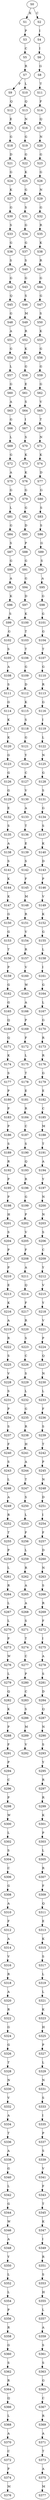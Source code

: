 strict digraph  {
	S0 -> S1 [ label = K ];
	S0 -> S2 [ label = C ];
	S1 -> S3 [ label = P ];
	S2 -> S4 [ label = I ];
	S3 -> S5 [ label = C ];
	S4 -> S6 [ label = I ];
	S5 -> S7 [ label = R ];
	S6 -> S8 [ label = G ];
	S7 -> S9 [ label = P ];
	S7 -> S10 [ label = L ];
	S8 -> S11 [ label = T ];
	S9 -> S12 [ label = Q ];
	S10 -> S13 [ label = Q ];
	S11 -> S14 [ label = F ];
	S12 -> S15 [ label = E ];
	S13 -> S16 [ label = N ];
	S14 -> S17 [ label = Q ];
	S15 -> S18 [ label = G ];
	S16 -> S19 [ label = G ];
	S17 -> S20 [ label = N ];
	S18 -> S21 [ label = D ];
	S19 -> S22 [ label = G ];
	S20 -> S23 [ label = G ];
	S21 -> S24 [ label = G ];
	S22 -> S25 [ label = K ];
	S23 -> S26 [ label = G ];
	S24 -> S27 [ label = K ];
	S25 -> S28 [ label = G ];
	S26 -> S29 [ label = N ];
	S27 -> S30 [ label = G ];
	S28 -> S31 [ label = S ];
	S29 -> S32 [ label = G ];
	S30 -> S33 [ label = S ];
	S31 -> S34 [ label = G ];
	S32 -> S35 [ label = R ];
	S33 -> S36 [ label = G ];
	S34 -> S37 [ label = G ];
	S35 -> S38 [ label = K ];
	S36 -> S39 [ label = S ];
	S37 -> S40 [ label = S ];
	S38 -> S41 [ label = R ];
	S39 -> S42 [ label = G ];
	S40 -> S43 [ label = G ];
	S41 -> S44 [ label = G ];
	S42 -> S45 [ label = Q ];
	S43 -> S46 [ label = S ];
	S44 -> S47 [ label = G ];
	S45 -> S48 [ label = G ];
	S46 -> S49 [ label = M ];
	S47 -> S50 [ label = S ];
	S48 -> S51 [ label = A ];
	S49 -> S52 [ label = R ];
	S50 -> S53 [ label = K ];
	S51 -> S54 [ label = G ];
	S52 -> S55 [ label = K ];
	S53 -> S56 [ label = G ];
	S54 -> S57 [ label = L ];
	S55 -> S58 [ label = G ];
	S56 -> S59 [ label = G ];
	S57 -> S60 [ label = G ];
	S58 -> S61 [ label = E ];
	S59 -> S62 [ label = G ];
	S60 -> S63 [ label = A ];
	S61 -> S64 [ label = S ];
	S62 -> S65 [ label = V ];
	S63 -> S66 [ label = G ];
	S64 -> S67 [ label = I ];
	S65 -> S68 [ label = T ];
	S66 -> S69 [ label = L ];
	S67 -> S70 [ label = S ];
	S68 -> S71 [ label = N ];
	S69 -> S72 [ label = G ];
	S70 -> S73 [ label = K ];
	S71 -> S74 [ label = K ];
	S72 -> S75 [ label = A ];
	S73 -> S76 [ label = K ];
	S74 -> S77 [ label = D ];
	S75 -> S78 [ label = G ];
	S76 -> S79 [ label = G ];
	S77 -> S80 [ label = G ];
	S78 -> S81 [ label = L ];
	S79 -> S82 [ label = G ];
	S80 -> S83 [ label = S ];
	S81 -> S84 [ label = G ];
	S82 -> S85 [ label = D ];
	S83 -> S86 [ label = S ];
	S84 -> S87 [ label = S ];
	S85 -> S88 [ label = P ];
	S86 -> S89 [ label = G ];
	S87 -> S90 [ label = G ];
	S88 -> S91 [ label = G ];
	S89 -> S92 [ label = S ];
	S90 -> S93 [ label = A ];
	S91 -> S94 [ label = G ];
	S92 -> S95 [ label = A ];
	S93 -> S96 [ label = K ];
	S94 -> S97 [ label = D ];
	S95 -> S98 [ label = G ];
	S96 -> S99 [ label = S ];
	S97 -> S100 [ label = K ];
	S98 -> S101 [ label = G ];
	S99 -> S102 [ label = G ];
	S100 -> S103 [ label = T ];
	S101 -> S104 [ label = G ];
	S102 -> S105 [ label = S ];
	S103 -> S106 [ label = T ];
	S104 -> S107 [ label = T ];
	S105 -> S108 [ label = A ];
	S106 -> S109 [ label = G ];
	S107 -> S110 [ label = G ];
	S108 -> S111 [ label = S ];
	S109 -> S112 [ label = D ];
	S110 -> S113 [ label = R ];
	S111 -> S114 [ label = G ];
	S112 -> S115 [ label = K ];
	S113 -> S116 [ label = G ];
	S114 -> S117 [ label = K ];
	S115 -> S118 [ label = S ];
	S116 -> S119 [ label = I ];
	S117 -> S120 [ label = K ];
	S118 -> S121 [ label = G ];
	S119 -> S122 [ label = L ];
	S120 -> S123 [ label = G ];
	S121 -> S124 [ label = Y ];
	S122 -> S125 [ label = N ];
	S123 -> S126 [ label = G ];
	S124 -> S127 [ label = C ];
	S125 -> S128 [ label = G ];
	S126 -> S129 [ label = G ];
	S127 -> S130 [ label = V ];
	S128 -> S131 [ label = S ];
	S129 -> S132 [ label = E ];
	S130 -> S133 [ label = A ];
	S131 -> S134 [ label = G ];
	S132 -> S135 [ label = S ];
	S133 -> S136 [ label = T ];
	S134 -> S137 [ label = S ];
	S135 -> S138 [ label = A ];
	S136 -> S139 [ label = E ];
	S137 -> S140 [ label = K ];
	S138 -> S141 [ label = S ];
	S139 -> S142 [ label = S ];
	S140 -> S143 [ label = D ];
	S141 -> S144 [ label = K ];
	S142 -> S145 [ label = F ];
	S143 -> S146 [ label = P ];
	S144 -> S147 [ label = K ];
	S145 -> S148 [ label = M ];
	S146 -> S149 [ label = V ];
	S147 -> S150 [ label = G ];
	S148 -> S151 [ label = R ];
	S149 -> S152 [ label = K ];
	S150 -> S153 [ label = G ];
	S151 -> S154 [ label = V ];
	S152 -> S155 [ label = G ];
	S153 -> S156 [ label = T ];
	S154 -> S157 [ label = R ];
	S155 -> S158 [ label = L ];
	S156 -> S159 [ label = P ];
	S157 -> S160 [ label = V ];
	S158 -> S161 [ label = I ];
	S159 -> S162 [ label = G ];
	S160 -> S163 [ label = W ];
	S161 -> S164 [ label = G ];
	S162 -> S165 [ label = G ];
	S163 -> S166 [ label = A ];
	S164 -> S167 [ label = L ];
	S165 -> S168 [ label = Q ];
	S166 -> S169 [ label = P ];
	S167 -> S170 [ label = G ];
	S168 -> S171 [ label = Q ];
	S169 -> S172 [ label = F ];
	S170 -> S173 [ label = R ];
	S171 -> S174 [ label = K ];
	S172 -> S175 [ label = L ];
	S173 -> S176 [ label = R ];
	S174 -> S177 [ label = S ];
	S175 -> S178 [ label = T ];
	S176 -> S179 [ label = G ];
	S177 -> S180 [ label = P ];
	S178 -> S181 [ label = E ];
	S179 -> S182 [ label = E ];
	S180 -> S183 [ label = P ];
	S181 -> S184 [ label = R ];
	S182 -> S185 [ label = C ];
	S183 -> S186 [ label = P ];
	S184 -> S187 [ label = C ];
	S185 -> S188 [ label = M ];
	S186 -> S189 [ label = S ];
	S187 -> S190 [ label = S ];
	S188 -> S191 [ label = T ];
	S189 -> S192 [ label = R ];
	S190 -> S193 [ label = Q ];
	S191 -> S194 [ label = A ];
	S192 -> S195 [ label = P ];
	S193 -> S196 [ label = R ];
	S194 -> S197 [ label = Y ];
	S195 -> S198 [ label = P ];
	S196 -> S199 [ label = G ];
	S197 -> S200 [ label = N ];
	S198 -> S201 [ label = H ];
	S199 -> S202 [ label = P ];
	S200 -> S203 [ label = N ];
	S201 -> S204 [ label = S ];
	S202 -> S205 [ label = V ];
	S203 -> S206 [ label = S ];
	S204 -> S207 [ label = P ];
	S205 -> S208 [ label = F ];
	S206 -> S209 [ label = C ];
	S207 -> S210 [ label = P ];
	S208 -> S211 [ label = A ];
	S209 -> S212 [ label = Y ];
	S210 -> S213 [ label = E ];
	S211 -> S214 [ label = Q ];
	S212 -> S215 [ label = V ];
	S213 -> S216 [ label = K ];
	S214 -> S217 [ label = F ];
	S215 -> S218 [ label = Y ];
	S216 -> S219 [ label = A ];
	S217 -> S220 [ label = R ];
	S218 -> S221 [ label = V ];
	S219 -> S222 [ label = R ];
	S220 -> S223 [ label = S ];
	S221 -> S224 [ label = P ];
	S222 -> S225 [ label = S ];
	S223 -> S226 [ label = C ];
	S224 -> S227 [ label = Q ];
	S225 -> S228 [ label = V ];
	S226 -> S229 [ label = S ];
	S227 -> S230 [ label = N ];
	S228 -> S231 [ label = S ];
	S229 -> S232 [ label = L ];
	S230 -> S233 [ label = L ];
	S231 -> S234 [ label = P ];
	S232 -> S235 [ label = G ];
	S233 -> S236 [ label = F ];
	S234 -> S237 [ label = S ];
	S235 -> S238 [ label = R ];
	S236 -> S239 [ label = S ];
	S237 -> S240 [ label = F ];
	S238 -> S241 [ label = H ];
	S239 -> S242 [ label = T ];
	S240 -> S243 [ label = S ];
	S241 -> S244 [ label = A ];
	S242 -> S245 [ label = P ];
	S243 -> S246 [ label = L ];
	S244 -> S247 [ label = T ];
	S245 -> S248 [ label = N ];
	S246 -> S249 [ label = A ];
	S247 -> S250 [ label = S ];
	S248 -> S251 [ label = D ];
	S249 -> S252 [ label = R ];
	S250 -> S253 [ label = L ];
	S251 -> S254 [ label = I ];
	S252 -> S255 [ label = T ];
	S253 -> S256 [ label = F ];
	S254 -> S257 [ label = F ];
	S255 -> S258 [ label = P ];
	S256 -> S259 [ label = L ];
	S257 -> S260 [ label = D ];
	S258 -> S261 [ label = L ];
	S259 -> S262 [ label = R ];
	S260 -> S263 [ label = N ];
	S261 -> S264 [ label = R ];
	S262 -> S265 [ label = A ];
	S263 -> S266 [ label = S ];
	S264 -> S267 [ label = L ];
	S265 -> S268 [ label = A ];
	S266 -> S269 [ label = R ];
	S267 -> S270 [ label = L ];
	S268 -> S271 [ label = S ];
	S269 -> S272 [ label = F ];
	S270 -> S273 [ label = P ];
	S271 -> S274 [ label = T ];
	S272 -> S275 [ label = I ];
	S273 -> S276 [ label = W ];
	S274 -> S277 [ label = C ];
	S275 -> S278 [ label = A ];
	S276 -> S279 [ label = L ];
	S277 -> S280 [ label = P ];
	S278 -> S281 [ label = S ];
	S279 -> S282 [ label = Q ];
	S280 -> S283 [ label = C ];
	S281 -> S284 [ label = D ];
	S282 -> S285 [ label = K ];
	S283 -> S286 [ label = S ];
	S284 -> S287 [ label = Q ];
	S285 -> S288 [ label = P ];
	S286 -> S289 [ label = M ];
	S287 -> S290 [ label = N ];
	S288 -> S291 [ label = F ];
	S289 -> S292 [ label = V ];
	S290 -> S293 [ label = S ];
	S291 -> S294 [ label = P ];
	S293 -> S295 [ label = Y ];
	S294 -> S296 [ label = C ];
	S295 -> S297 [ label = R ];
	S296 -> S298 [ label = P ];
	S297 -> S299 [ label = R ];
	S298 -> S300 [ label = W ];
	S299 -> S301 [ label = K ];
	S300 -> S302 [ label = L ];
	S301 -> S303 [ label = P ];
	S302 -> S304 [ label = S ];
	S303 -> S305 [ label = L ];
	S304 -> S306 [ label = C ];
	S305 -> S307 [ label = R ];
	S306 -> S308 [ label = G ];
	S307 -> S309 [ label = F ];
	S308 -> S310 [ label = A ];
	S309 -> S311 [ label = Q ];
	S310 -> S312 [ label = F ];
	S311 -> S313 [ label = E ];
	S312 -> S314 [ label = A ];
	S313 -> S315 [ label = K ];
	S314 -> S316 [ label = V ];
	S315 -> S317 [ label = S ];
	S316 -> S318 [ label = R ];
	S317 -> S319 [ label = L ];
	S318 -> S320 [ label = A ];
	S319 -> S321 [ label = L ];
	S320 -> S322 [ label = R ];
	S321 -> S323 [ label = K ];
	S322 -> S324 [ label = G ];
	S323 -> S325 [ label = H ];
	S324 -> S326 [ label = G ];
	S325 -> S327 [ label = P ];
	S326 -> S328 [ label = T ];
	S327 -> S329 [ label = L ];
	S328 -> S330 [ label = N ];
	S329 -> S331 [ label = N ];
	S330 -> S332 [ label = V ];
	S331 -> S333 [ label = S ];
	S332 -> S334 [ label = A ];
	S333 -> S335 [ label = I ];
	S334 -> S336 [ label = T ];
	S335 -> S337 [ label = P ];
	S336 -> S338 [ label = A ];
	S337 -> S339 [ label = S ];
	S338 -> S340 [ label = G ];
	S339 -> S341 [ label = V ];
	S340 -> S342 [ label = L ];
	S341 -> S343 [ label = F ];
	S342 -> S344 [ label = G ];
	S343 -> S345 [ label = T ];
	S344 -> S346 [ label = W ];
	S345 -> S347 [ label = K ];
	S346 -> S348 [ label = A ];
	S347 -> S349 [ label = I ];
	S348 -> S350 [ label = Y ];
	S349 -> S351 [ label = R ];
	S350 -> S352 [ label = L ];
	S351 -> S353 [ label = S ];
	S352 -> S354 [ label = L ];
	S353 -> S355 [ label = H ];
	S354 -> S356 [ label = P ];
	S355 -> S357 [ label = L ];
	S356 -> S358 [ label = R ];
	S357 -> S359 [ label = A ];
	S358 -> S360 [ label = G ];
	S359 -> S361 [ label = S ];
	S360 -> S362 [ label = S ];
	S361 -> S363 [ label = S ];
	S362 -> S364 [ label = R ];
	S363 -> S365 [ label = G ];
	S364 -> S366 [ label = Q ];
	S365 -> S367 [ label = C ];
	S366 -> S368 [ label = L ];
	S367 -> S369 [ label = R ];
	S368 -> S370 [ label = A ];
	S369 -> S371 [ label = A ];
	S370 -> S372 [ label = C ];
	S371 -> S373 [ label = T ];
	S372 -> S374 [ label = P ];
	S373 -> S375 [ label = A ];
	S374 -> S376 [ label = M ];
	S375 -> S377 [ label = M ];
}
